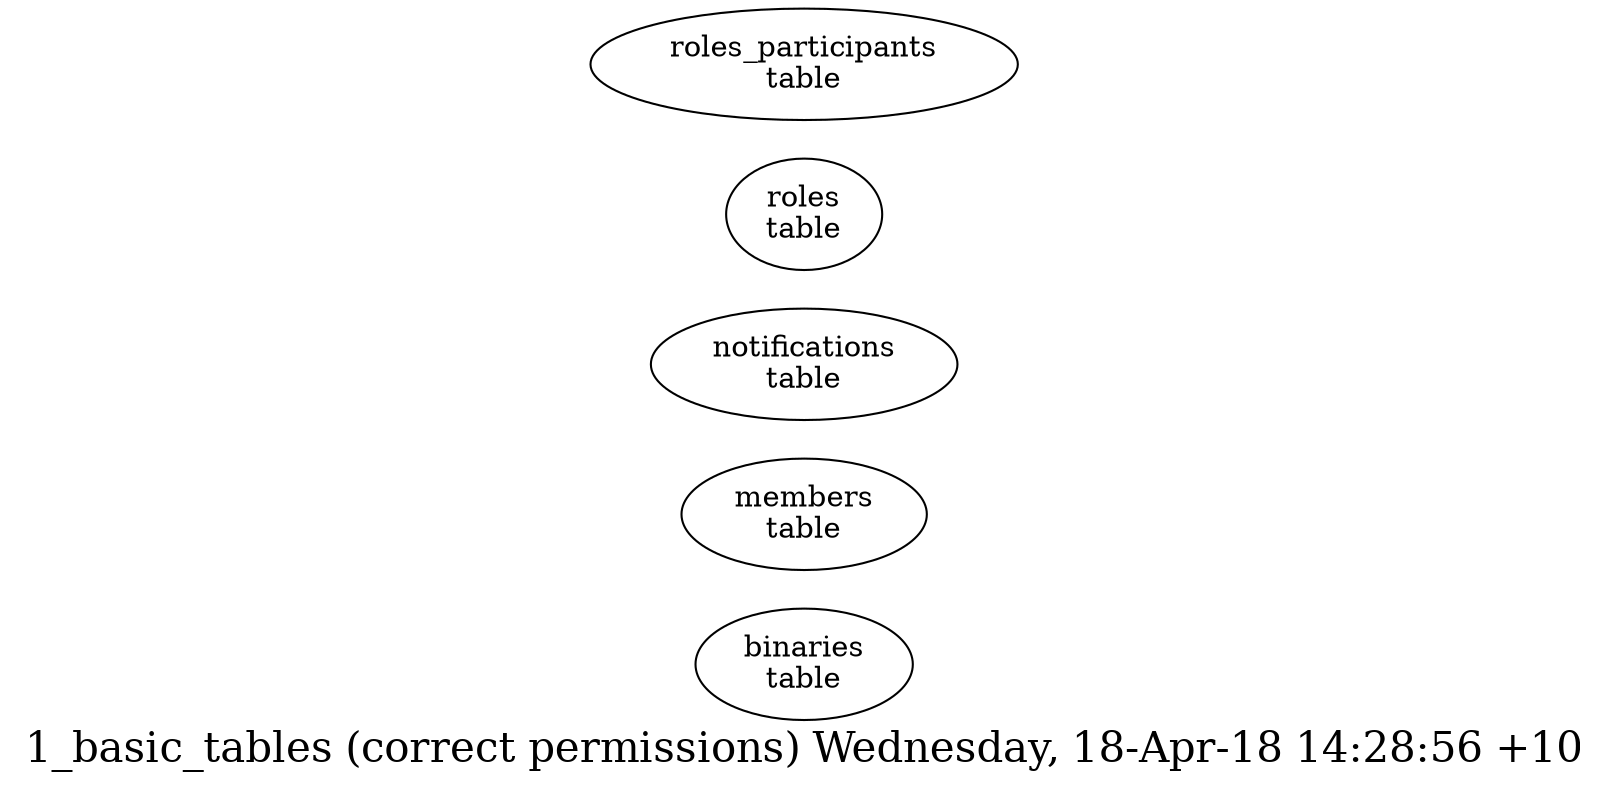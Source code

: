 digraph G {
fontsize="20.0";
label="1_basic_tables (correct permissions) Wednesday, 18-Apr-18 14:28:56 +10";
rankdir=LR;
"binaries\ntable" [group=tables];
"members\ntable" [group=tables];
"notifications\ntable" [group=tables];
"roles\ntable" [group=tables];
"roles_participants\ntable" [group=tables];
}
